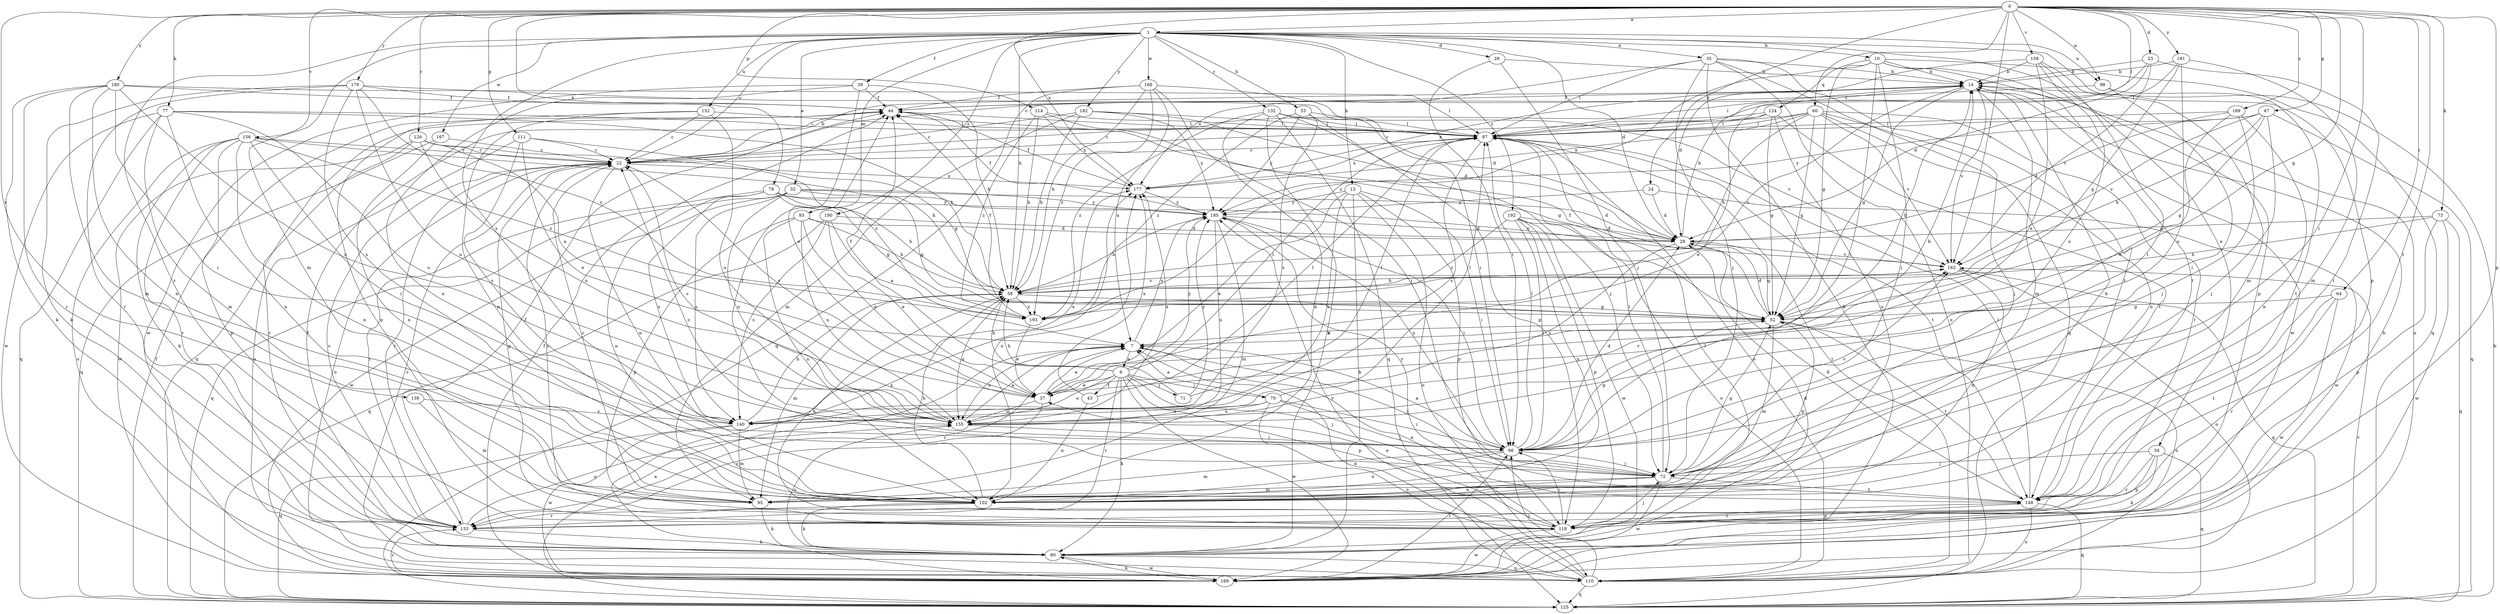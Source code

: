 strict digraph  {
0;
1;
6;
7;
10;
13;
14;
22;
23;
24;
28;
29;
32;
34;
35;
37;
39;
43;
44;
47;
52;
53;
58;
60;
64;
66;
70;
71;
72;
73;
77;
79;
80;
87;
93;
95;
98;
102;
110;
111;
114;
118;
124;
125;
126;
132;
133;
139;
140;
148;
152;
155;
156;
159;
162;
167;
168;
169;
177;
179;
180;
181;
182;
185;
189;
190;
192;
193;
0 -> 1  [label=a];
0 -> 23  [label=d];
0 -> 24  [label=d];
0 -> 47  [label=g];
0 -> 52  [label=g];
0 -> 60  [label=i];
0 -> 64  [label=i];
0 -> 66  [label=i];
0 -> 73  [label=k];
0 -> 77  [label=k];
0 -> 79  [label=k];
0 -> 87  [label=l];
0 -> 98  [label=n];
0 -> 111  [label=p];
0 -> 114  [label=p];
0 -> 118  [label=p];
0 -> 126  [label=r];
0 -> 139  [label=s];
0 -> 148  [label=t];
0 -> 156  [label=v];
0 -> 159  [label=v];
0 -> 162  [label=v];
0 -> 177  [label=x];
0 -> 179  [label=y];
0 -> 180  [label=y];
0 -> 181  [label=y];
0 -> 189  [label=z];
1 -> 10  [label=b];
1 -> 13  [label=b];
1 -> 22  [label=c];
1 -> 28  [label=d];
1 -> 29  [label=d];
1 -> 32  [label=e];
1 -> 34  [label=e];
1 -> 35  [label=e];
1 -> 39  [label=f];
1 -> 53  [label=h];
1 -> 58  [label=h];
1 -> 93  [label=m];
1 -> 95  [label=m];
1 -> 98  [label=n];
1 -> 118  [label=p];
1 -> 132  [label=r];
1 -> 133  [label=r];
1 -> 140  [label=s];
1 -> 152  [label=u];
1 -> 167  [label=w];
1 -> 168  [label=w];
1 -> 182  [label=y];
1 -> 190  [label=z];
1 -> 192  [label=z];
6 -> 37  [label=e];
6 -> 43  [label=f];
6 -> 44  [label=f];
6 -> 58  [label=h];
6 -> 70  [label=j];
6 -> 71  [label=j];
6 -> 72  [label=j];
6 -> 80  [label=k];
6 -> 87  [label=l];
6 -> 118  [label=p];
6 -> 133  [label=r];
6 -> 155  [label=u];
6 -> 169  [label=w];
6 -> 185  [label=y];
7 -> 6  [label=a];
7 -> 14  [label=b];
7 -> 72  [label=j];
7 -> 133  [label=r];
7 -> 155  [label=u];
7 -> 185  [label=y];
10 -> 14  [label=b];
10 -> 52  [label=g];
10 -> 66  [label=i];
10 -> 72  [label=j];
10 -> 118  [label=p];
10 -> 124  [label=q];
10 -> 125  [label=q];
10 -> 148  [label=t];
10 -> 193  [label=z];
13 -> 37  [label=e];
13 -> 66  [label=i];
13 -> 80  [label=k];
13 -> 110  [label=o];
13 -> 118  [label=p];
13 -> 140  [label=s];
13 -> 185  [label=y];
14 -> 44  [label=f];
14 -> 52  [label=g];
14 -> 87  [label=l];
14 -> 95  [label=m];
14 -> 110  [label=o];
14 -> 162  [label=v];
14 -> 169  [label=w];
14 -> 177  [label=x];
14 -> 193  [label=z];
22 -> 14  [label=b];
22 -> 102  [label=n];
22 -> 110  [label=o];
22 -> 118  [label=p];
22 -> 133  [label=r];
22 -> 177  [label=x];
23 -> 14  [label=b];
23 -> 22  [label=c];
23 -> 29  [label=d];
23 -> 148  [label=t];
23 -> 162  [label=v];
24 -> 29  [label=d];
24 -> 169  [label=w];
24 -> 185  [label=y];
28 -> 14  [label=b];
28 -> 66  [label=i];
28 -> 72  [label=j];
29 -> 14  [label=b];
29 -> 52  [label=g];
29 -> 140  [label=s];
29 -> 162  [label=v];
32 -> 29  [label=d];
32 -> 52  [label=g];
32 -> 125  [label=q];
32 -> 140  [label=s];
32 -> 155  [label=u];
32 -> 169  [label=w];
32 -> 185  [label=y];
34 -> 72  [label=j];
34 -> 80  [label=k];
34 -> 118  [label=p];
34 -> 125  [label=q];
34 -> 133  [label=r];
35 -> 14  [label=b];
35 -> 72  [label=j];
35 -> 80  [label=k];
35 -> 87  [label=l];
35 -> 110  [label=o];
35 -> 125  [label=q];
35 -> 148  [label=t];
35 -> 177  [label=x];
37 -> 7  [label=a];
37 -> 14  [label=b];
37 -> 22  [label=c];
37 -> 133  [label=r];
37 -> 155  [label=u];
39 -> 37  [label=e];
39 -> 44  [label=f];
39 -> 58  [label=h];
39 -> 102  [label=n];
39 -> 169  [label=w];
43 -> 87  [label=l];
43 -> 102  [label=n];
43 -> 177  [label=x];
44 -> 87  [label=l];
44 -> 125  [label=q];
47 -> 52  [label=g];
47 -> 58  [label=h];
47 -> 72  [label=j];
47 -> 87  [label=l];
47 -> 125  [label=q];
47 -> 162  [label=v];
47 -> 185  [label=y];
52 -> 7  [label=a];
52 -> 29  [label=d];
52 -> 44  [label=f];
52 -> 95  [label=m];
52 -> 110  [label=o];
52 -> 148  [label=t];
53 -> 87  [label=l];
53 -> 118  [label=p];
53 -> 140  [label=s];
53 -> 185  [label=y];
53 -> 193  [label=z];
58 -> 52  [label=g];
58 -> 95  [label=m];
58 -> 155  [label=u];
58 -> 162  [label=v];
58 -> 193  [label=z];
60 -> 22  [label=c];
60 -> 52  [label=g];
60 -> 58  [label=h];
60 -> 72  [label=j];
60 -> 87  [label=l];
60 -> 102  [label=n];
60 -> 133  [label=r];
60 -> 162  [label=v];
60 -> 177  [label=x];
64 -> 52  [label=g];
64 -> 133  [label=r];
64 -> 148  [label=t];
64 -> 169  [label=w];
66 -> 7  [label=a];
66 -> 29  [label=d];
66 -> 44  [label=f];
66 -> 52  [label=g];
66 -> 72  [label=j];
66 -> 87  [label=l];
66 -> 95  [label=m];
66 -> 102  [label=n];
66 -> 162  [label=v];
66 -> 185  [label=y];
70 -> 7  [label=a];
70 -> 66  [label=i];
70 -> 72  [label=j];
70 -> 87  [label=l];
70 -> 110  [label=o];
70 -> 140  [label=s];
70 -> 155  [label=u];
71 -> 58  [label=h];
71 -> 87  [label=l];
71 -> 185  [label=y];
72 -> 22  [label=c];
72 -> 52  [label=g];
72 -> 87  [label=l];
72 -> 95  [label=m];
72 -> 102  [label=n];
72 -> 148  [label=t];
72 -> 169  [label=w];
73 -> 29  [label=d];
73 -> 58  [label=h];
73 -> 118  [label=p];
73 -> 125  [label=q];
73 -> 169  [label=w];
77 -> 58  [label=h];
77 -> 87  [label=l];
77 -> 95  [label=m];
77 -> 102  [label=n];
77 -> 125  [label=q];
77 -> 155  [label=u];
77 -> 169  [label=w];
79 -> 52  [label=g];
79 -> 58  [label=h];
79 -> 102  [label=n];
79 -> 133  [label=r];
79 -> 140  [label=s];
79 -> 162  [label=v];
79 -> 185  [label=y];
80 -> 29  [label=d];
80 -> 44  [label=f];
80 -> 87  [label=l];
80 -> 110  [label=o];
80 -> 155  [label=u];
80 -> 169  [label=w];
87 -> 22  [label=c];
87 -> 110  [label=o];
87 -> 140  [label=s];
87 -> 148  [label=t];
87 -> 177  [label=x];
93 -> 29  [label=d];
93 -> 37  [label=e];
93 -> 58  [label=h];
93 -> 102  [label=n];
93 -> 118  [label=p];
93 -> 155  [label=u];
95 -> 22  [label=c];
95 -> 80  [label=k];
98 -> 44  [label=f];
98 -> 66  [label=i];
98 -> 148  [label=t];
102 -> 14  [label=b];
102 -> 52  [label=g];
102 -> 58  [label=h];
102 -> 80  [label=k];
102 -> 133  [label=r];
102 -> 177  [label=x];
110 -> 7  [label=a];
110 -> 22  [label=c];
110 -> 66  [label=i];
110 -> 87  [label=l];
110 -> 125  [label=q];
110 -> 185  [label=y];
111 -> 22  [label=c];
111 -> 37  [label=e];
111 -> 52  [label=g];
111 -> 110  [label=o];
111 -> 140  [label=s];
114 -> 52  [label=g];
114 -> 58  [label=h];
114 -> 87  [label=l];
114 -> 177  [label=x];
114 -> 193  [label=z];
118 -> 7  [label=a];
118 -> 22  [label=c];
118 -> 58  [label=h];
118 -> 66  [label=i];
118 -> 72  [label=j];
118 -> 148  [label=t];
118 -> 169  [label=w];
124 -> 22  [label=c];
124 -> 37  [label=e];
124 -> 52  [label=g];
124 -> 87  [label=l];
124 -> 102  [label=n];
124 -> 148  [label=t];
125 -> 7  [label=a];
125 -> 14  [label=b];
125 -> 44  [label=f];
125 -> 162  [label=v];
126 -> 7  [label=a];
126 -> 22  [label=c];
126 -> 133  [label=r];
126 -> 155  [label=u];
126 -> 169  [label=w];
126 -> 193  [label=z];
132 -> 72  [label=j];
132 -> 80  [label=k];
132 -> 87  [label=l];
132 -> 102  [label=n];
132 -> 125  [label=q];
132 -> 162  [label=v];
132 -> 193  [label=z];
133 -> 22  [label=c];
133 -> 44  [label=f];
133 -> 80  [label=k];
133 -> 155  [label=u];
139 -> 95  [label=m];
139 -> 140  [label=s];
140 -> 58  [label=h];
140 -> 95  [label=m];
140 -> 125  [label=q];
140 -> 169  [label=w];
140 -> 177  [label=x];
148 -> 29  [label=d];
148 -> 37  [label=e];
148 -> 87  [label=l];
148 -> 110  [label=o];
148 -> 118  [label=p];
148 -> 125  [label=q];
148 -> 185  [label=y];
152 -> 22  [label=c];
152 -> 87  [label=l];
152 -> 102  [label=n];
152 -> 118  [label=p];
152 -> 155  [label=u];
155 -> 7  [label=a];
155 -> 22  [label=c];
155 -> 66  [label=i];
155 -> 162  [label=v];
155 -> 177  [label=x];
156 -> 22  [label=c];
156 -> 58  [label=h];
156 -> 66  [label=i];
156 -> 80  [label=k];
156 -> 102  [label=n];
156 -> 110  [label=o];
156 -> 118  [label=p];
156 -> 133  [label=r];
156 -> 193  [label=z];
159 -> 14  [label=b];
159 -> 29  [label=d];
159 -> 37  [label=e];
159 -> 66  [label=i];
159 -> 95  [label=m];
159 -> 155  [label=u];
162 -> 58  [label=h];
162 -> 102  [label=n];
162 -> 110  [label=o];
162 -> 125  [label=q];
167 -> 22  [label=c];
167 -> 102  [label=n];
167 -> 125  [label=q];
168 -> 7  [label=a];
168 -> 44  [label=f];
168 -> 58  [label=h];
168 -> 66  [label=i];
168 -> 72  [label=j];
168 -> 125  [label=q];
168 -> 193  [label=z];
169 -> 14  [label=b];
169 -> 44  [label=f];
169 -> 66  [label=i];
169 -> 80  [label=k];
169 -> 133  [label=r];
169 -> 177  [label=x];
177 -> 44  [label=f];
177 -> 185  [label=y];
179 -> 29  [label=d];
179 -> 44  [label=f];
179 -> 80  [label=k];
179 -> 133  [label=r];
179 -> 140  [label=s];
179 -> 155  [label=u];
179 -> 193  [label=z];
180 -> 44  [label=f];
180 -> 66  [label=i];
180 -> 80  [label=k];
180 -> 87  [label=l];
180 -> 95  [label=m];
180 -> 102  [label=n];
180 -> 133  [label=r];
180 -> 155  [label=u];
181 -> 14  [label=b];
181 -> 52  [label=g];
181 -> 87  [label=l];
181 -> 95  [label=m];
181 -> 155  [label=u];
182 -> 22  [label=c];
182 -> 29  [label=d];
182 -> 58  [label=h];
182 -> 87  [label=l];
182 -> 95  [label=m];
182 -> 185  [label=y];
185 -> 29  [label=d];
185 -> 44  [label=f];
185 -> 58  [label=h];
185 -> 66  [label=i];
185 -> 95  [label=m];
185 -> 155  [label=u];
189 -> 29  [label=d];
189 -> 37  [label=e];
189 -> 72  [label=j];
189 -> 87  [label=l];
189 -> 102  [label=n];
190 -> 7  [label=a];
190 -> 29  [label=d];
190 -> 37  [label=e];
190 -> 125  [label=q];
190 -> 140  [label=s];
192 -> 29  [label=d];
192 -> 66  [label=i];
192 -> 102  [label=n];
192 -> 110  [label=o];
192 -> 118  [label=p];
192 -> 169  [label=w];
192 -> 193  [label=z];
193 -> 37  [label=e];
193 -> 44  [label=f];
}
